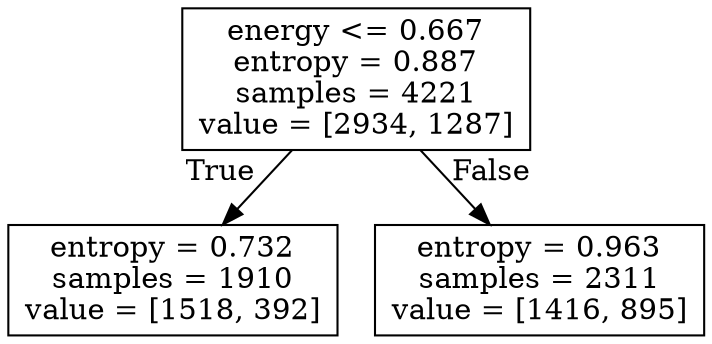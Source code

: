 digraph Tree {
node [shape=box] ;
0 [label="energy <= 0.667\nentropy = 0.887\nsamples = 4221\nvalue = [2934, 1287]"] ;
1 [label="entropy = 0.732\nsamples = 1910\nvalue = [1518, 392]"] ;
0 -> 1 [labeldistance=2.5, labelangle=45, headlabel="True"] ;
2 [label="entropy = 0.963\nsamples = 2311\nvalue = [1416, 895]"] ;
0 -> 2 [labeldistance=2.5, labelangle=-45, headlabel="False"] ;
}